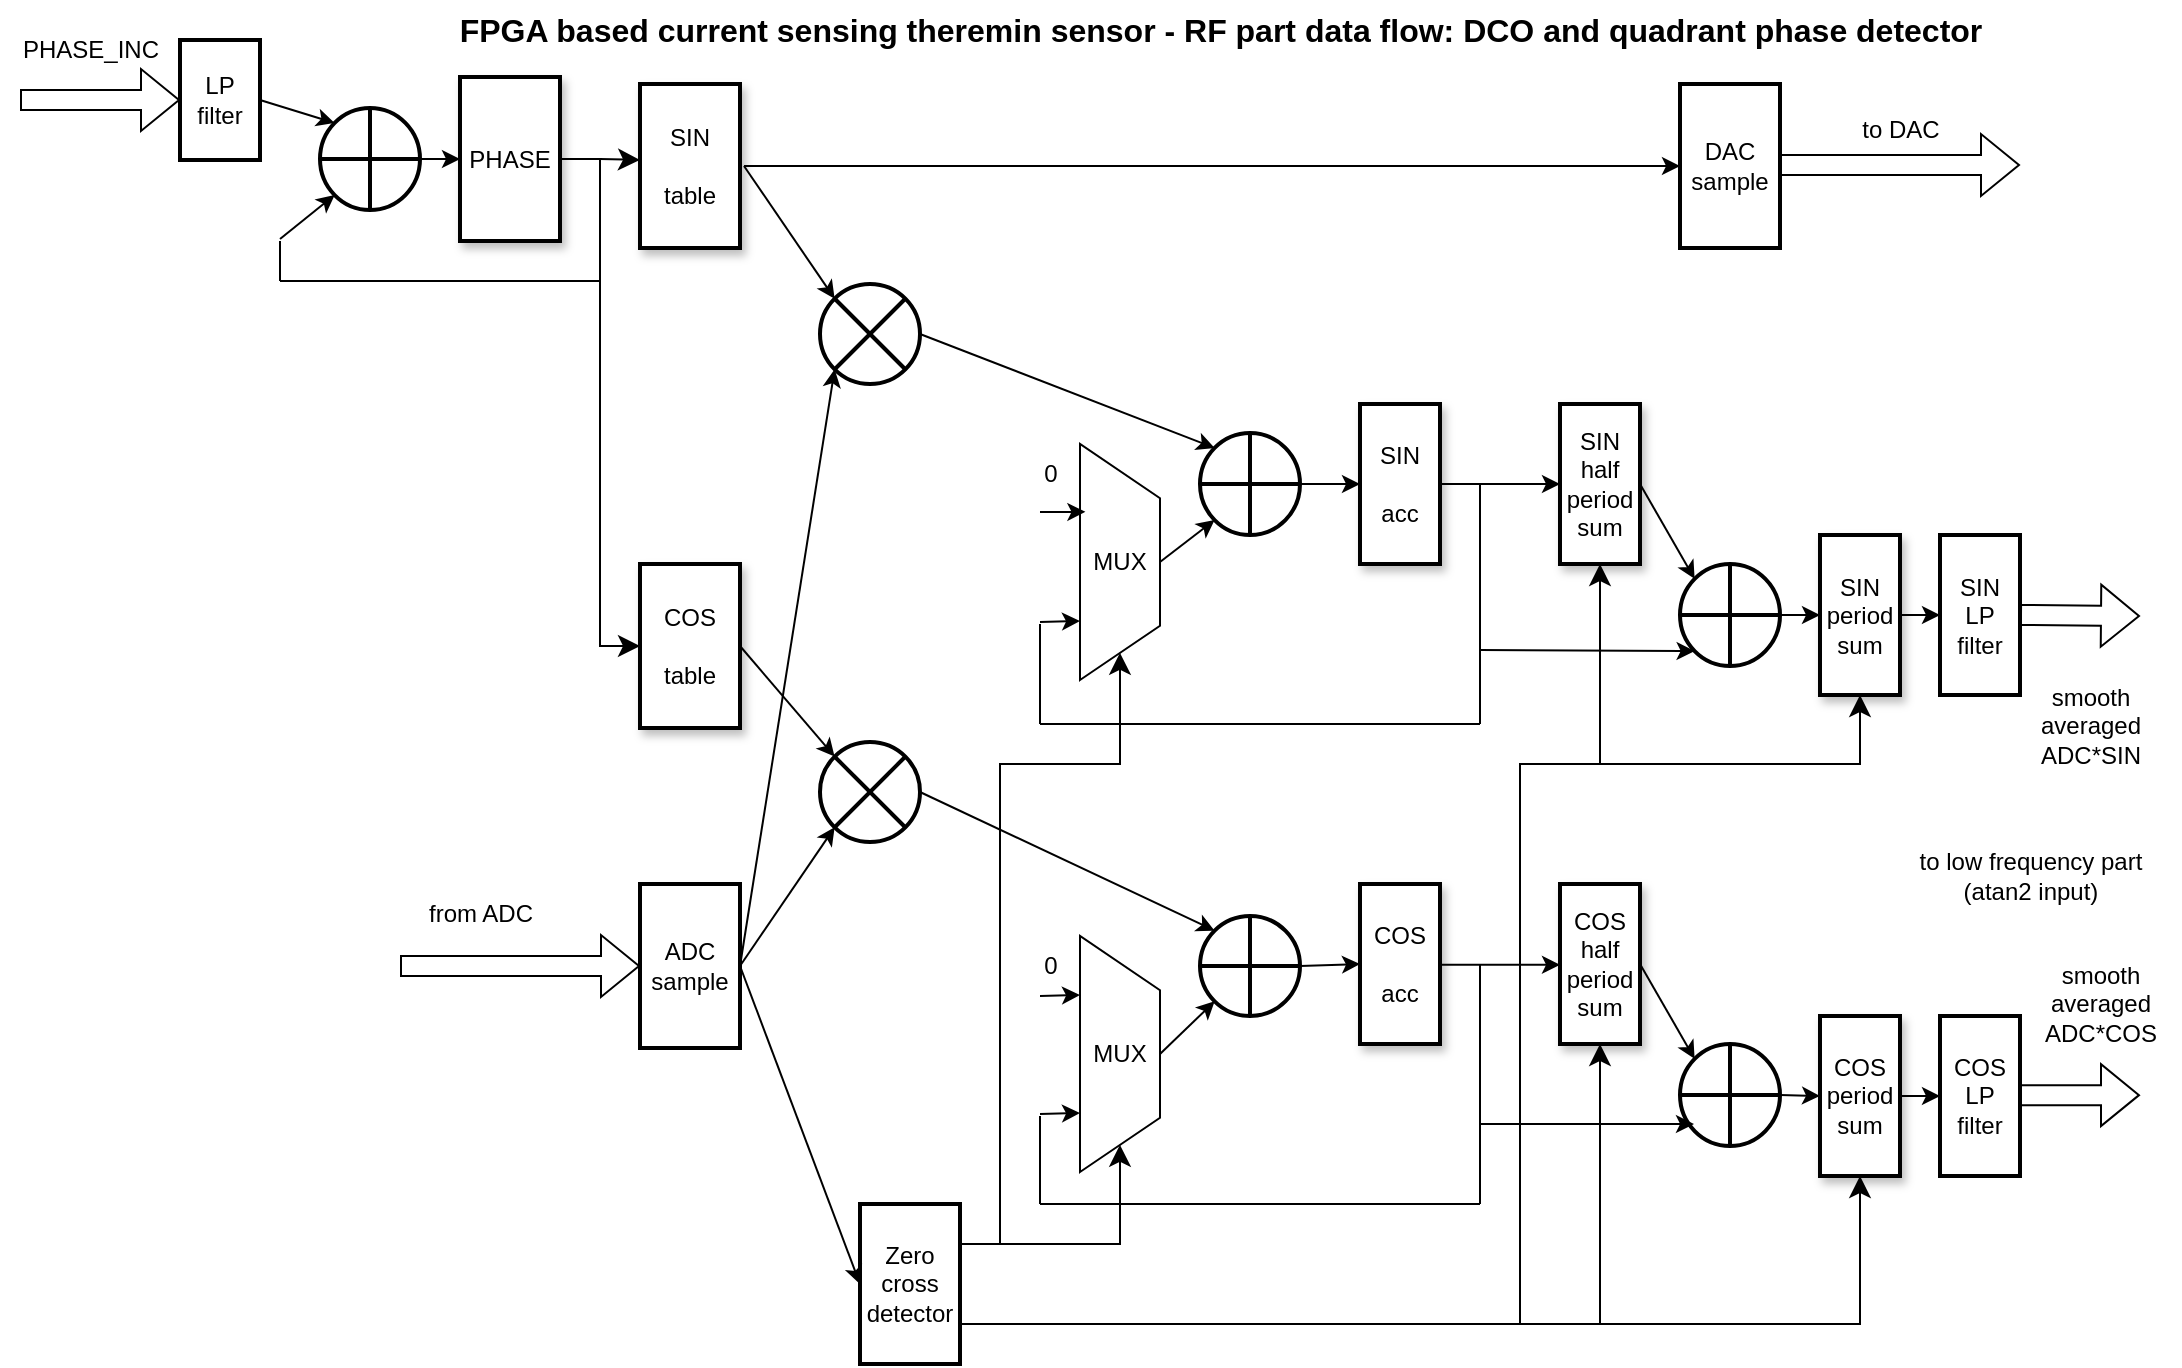 <mxfile version="22.1.16" type="device">
  <diagram name="Страница — 1" id="awgZQZ2jNbD-N3x762fQ">
    <mxGraphModel dx="2563" dy="1273" grid="1" gridSize="10" guides="1" tooltips="1" connect="1" arrows="1" fold="1" page="1" pageScale="1" pageWidth="1169" pageHeight="827" math="0" shadow="0">
      <root>
        <mxCell id="0" />
        <mxCell id="1" parent="0" />
        <mxCell id="49Ez8LQvkiXUo5bIbuk2-1" value="PHASE" style="rounded=0;whiteSpace=wrap;html=1;strokeWidth=2;shadow=1;" vertex="1" parent="1">
          <mxGeometry x="270" y="56.5" width="50" height="82" as="geometry" />
        </mxCell>
        <mxCell id="49Ez8LQvkiXUo5bIbuk2-2" value="LP &lt;br&gt;filter" style="rounded=0;whiteSpace=wrap;html=1;strokeWidth=2;" vertex="1" parent="1">
          <mxGeometry x="130" y="38" width="40" height="60" as="geometry" />
        </mxCell>
        <mxCell id="49Ez8LQvkiXUo5bIbuk2-3" value="" style="shape=flexArrow;endArrow=classic;html=1;rounded=0;entryX=0;entryY=0.5;entryDx=0;entryDy=0;" edge="1" parent="1" target="49Ez8LQvkiXUo5bIbuk2-2">
          <mxGeometry width="50" height="50" relative="1" as="geometry">
            <mxPoint x="50" y="68" as="sourcePoint" />
            <mxPoint x="130" y="67" as="targetPoint" />
          </mxGeometry>
        </mxCell>
        <mxCell id="49Ez8LQvkiXUo5bIbuk2-4" value="PHASE_INC" style="text;html=1;align=center;verticalAlign=middle;resizable=0;points=[];autosize=1;strokeColor=none;fillColor=none;" vertex="1" parent="1">
          <mxGeometry x="40" y="28" width="90" height="30" as="geometry" />
        </mxCell>
        <mxCell id="49Ez8LQvkiXUo5bIbuk2-9" style="edgeStyle=orthogonalEdgeStyle;rounded=0;orthogonalLoop=1;jettySize=auto;html=1;exitX=1;exitY=0.5;exitDx=0;exitDy=0;entryX=0;entryY=0.5;entryDx=0;entryDy=0;" edge="1" parent="1" source="49Ez8LQvkiXUo5bIbuk2-7" target="49Ez8LQvkiXUo5bIbuk2-1">
          <mxGeometry relative="1" as="geometry" />
        </mxCell>
        <mxCell id="49Ez8LQvkiXUo5bIbuk2-7" value="" style="shape=orEllipse;perimeter=ellipsePerimeter;whiteSpace=wrap;html=1;backgroundOutline=1;strokeWidth=2;shadow=0;" vertex="1" parent="1">
          <mxGeometry x="200" y="72" width="50" height="51" as="geometry" />
        </mxCell>
        <mxCell id="49Ez8LQvkiXUo5bIbuk2-12" value="SIN&lt;br&gt;&lt;br&gt;table" style="rounded=0;whiteSpace=wrap;html=1;strokeWidth=2;perimeterSpacing=2;shadow=1;" vertex="1" parent="1">
          <mxGeometry x="360" y="60" width="50" height="82" as="geometry" />
        </mxCell>
        <mxCell id="49Ez8LQvkiXUo5bIbuk2-13" value="COS&lt;br&gt;&lt;br&gt;table" style="rounded=0;whiteSpace=wrap;html=1;strokeWidth=2;shadow=1;" vertex="1" parent="1">
          <mxGeometry x="360" y="300" width="50" height="82" as="geometry" />
        </mxCell>
        <mxCell id="49Ez8LQvkiXUo5bIbuk2-15" value="" style="edgeStyle=elbowEdgeStyle;elbow=horizontal;endArrow=classic;html=1;curved=0;rounded=0;endSize=8;startSize=8;entryX=0;entryY=0.5;entryDx=0;entryDy=0;exitX=1;exitY=0.5;exitDx=0;exitDy=0;" edge="1" parent="1" source="49Ez8LQvkiXUo5bIbuk2-1">
          <mxGeometry width="50" height="50" relative="1" as="geometry">
            <mxPoint x="280" y="257" as="sourcePoint" />
            <mxPoint x="360" y="98" as="targetPoint" />
          </mxGeometry>
        </mxCell>
        <mxCell id="49Ez8LQvkiXUo5bIbuk2-16" value="" style="edgeStyle=elbowEdgeStyle;elbow=horizontal;endArrow=classic;html=1;curved=0;rounded=0;endSize=8;startSize=8;entryX=0;entryY=0.5;entryDx=0;entryDy=0;exitX=1;exitY=0.5;exitDx=0;exitDy=0;" edge="1" parent="1" source="49Ez8LQvkiXUo5bIbuk2-1" target="49Ez8LQvkiXUo5bIbuk2-13">
          <mxGeometry width="50" height="50" relative="1" as="geometry">
            <mxPoint x="230" y="320" as="sourcePoint" />
            <mxPoint x="280" y="270" as="targetPoint" />
          </mxGeometry>
        </mxCell>
        <mxCell id="49Ez8LQvkiXUo5bIbuk2-17" value="" style="shape=sumEllipse;perimeter=ellipsePerimeter;whiteSpace=wrap;html=1;backgroundOutline=1;strokeWidth=2;" vertex="1" parent="1">
          <mxGeometry x="450" y="160" width="50" height="50" as="geometry" />
        </mxCell>
        <mxCell id="49Ez8LQvkiXUo5bIbuk2-18" value="" style="shape=sumEllipse;perimeter=ellipsePerimeter;whiteSpace=wrap;html=1;backgroundOutline=1;strokeWidth=2;" vertex="1" parent="1">
          <mxGeometry x="450" y="389" width="50" height="50" as="geometry" />
        </mxCell>
        <mxCell id="49Ez8LQvkiXUo5bIbuk2-21" value="" style="endArrow=classic;html=1;rounded=0;entryX=0;entryY=0;entryDx=0;entryDy=0;exitX=1;exitY=0.5;exitDx=0;exitDy=0;" edge="1" parent="1" source="49Ez8LQvkiXUo5bIbuk2-12" target="49Ez8LQvkiXUo5bIbuk2-17">
          <mxGeometry width="50" height="50" relative="1" as="geometry">
            <mxPoint x="440" y="123" as="sourcePoint" />
            <mxPoint x="508.787" y="151.787" as="targetPoint" />
          </mxGeometry>
        </mxCell>
        <mxCell id="49Ez8LQvkiXUo5bIbuk2-22" value="" style="endArrow=classic;html=1;rounded=0;entryX=0;entryY=0;entryDx=0;entryDy=0;exitX=1;exitY=0.5;exitDx=0;exitDy=0;" edge="1" parent="1" source="49Ez8LQvkiXUo5bIbuk2-13" target="49Ez8LQvkiXUo5bIbuk2-18">
          <mxGeometry width="50" height="50" relative="1" as="geometry">
            <mxPoint x="440" y="390" as="sourcePoint" />
            <mxPoint x="495" y="424" as="targetPoint" />
          </mxGeometry>
        </mxCell>
        <mxCell id="49Ez8LQvkiXUo5bIbuk2-23" value="ADC&lt;br&gt;sample" style="rounded=0;whiteSpace=wrap;html=1;strokeWidth=2;" vertex="1" parent="1">
          <mxGeometry x="360" y="460" width="50" height="82" as="geometry" />
        </mxCell>
        <mxCell id="49Ez8LQvkiXUo5bIbuk2-24" value="MUX" style="verticalLabelPosition=middle;verticalAlign=middle;html=1;shape=trapezoid;perimeter=trapezoidPerimeter;whiteSpace=wrap;size=0.23;arcSize=10;flipV=1;labelPosition=center;align=center;direction=south;strokeWidth=1;" vertex="1" parent="1">
          <mxGeometry x="580" y="240" width="40" height="118" as="geometry" />
        </mxCell>
        <mxCell id="49Ez8LQvkiXUo5bIbuk2-25" value="SIN&lt;br&gt;&lt;br&gt;acc" style="rounded=0;whiteSpace=wrap;html=1;strokeWidth=2;glass=0;shadow=1;" vertex="1" parent="1">
          <mxGeometry x="720" y="220" width="40" height="80" as="geometry" />
        </mxCell>
        <mxCell id="49Ez8LQvkiXUo5bIbuk2-26" value="" style="shape=orEllipse;perimeter=ellipsePerimeter;whiteSpace=wrap;html=1;backgroundOutline=1;strokeWidth=2;" vertex="1" parent="1">
          <mxGeometry x="640" y="234.5" width="50" height="51" as="geometry" />
        </mxCell>
        <mxCell id="49Ez8LQvkiXUo5bIbuk2-27" value="" style="shape=flexArrow;endArrow=classic;html=1;rounded=0;entryX=0;entryY=0.5;entryDx=0;entryDy=0;" edge="1" parent="1" target="49Ez8LQvkiXUo5bIbuk2-23">
          <mxGeometry width="50" height="50" relative="1" as="geometry">
            <mxPoint x="240" y="501" as="sourcePoint" />
            <mxPoint x="370" y="524" as="targetPoint" />
          </mxGeometry>
        </mxCell>
        <mxCell id="49Ez8LQvkiXUo5bIbuk2-31" value="" style="endArrow=classic;html=1;rounded=0;entryX=0;entryY=1;entryDx=0;entryDy=0;exitX=1;exitY=0.5;exitDx=0;exitDy=0;" edge="1" parent="1" source="49Ez8LQvkiXUo5bIbuk2-23" target="49Ez8LQvkiXUo5bIbuk2-17">
          <mxGeometry width="50" height="50" relative="1" as="geometry">
            <mxPoint x="440" y="460" as="sourcePoint" />
            <mxPoint x="370" y="340" as="targetPoint" />
          </mxGeometry>
        </mxCell>
        <mxCell id="49Ez8LQvkiXUo5bIbuk2-32" value="" style="endArrow=classic;html=1;rounded=0;entryX=0;entryY=1;entryDx=0;entryDy=0;exitX=1;exitY=0.5;exitDx=0;exitDy=0;" edge="1" parent="1" source="49Ez8LQvkiXUo5bIbuk2-23" target="49Ez8LQvkiXUo5bIbuk2-18">
          <mxGeometry width="50" height="50" relative="1" as="geometry">
            <mxPoint x="440" y="514" as="sourcePoint" />
            <mxPoint x="490" y="464" as="targetPoint" />
          </mxGeometry>
        </mxCell>
        <mxCell id="49Ez8LQvkiXUo5bIbuk2-34" value="" style="endArrow=classic;html=1;rounded=0;entryX=0;entryY=1;entryDx=0;entryDy=0;exitX=0.5;exitY=0;exitDx=0;exitDy=0;" edge="1" parent="1" source="49Ez8LQvkiXUo5bIbuk2-24" target="49Ez8LQvkiXUo5bIbuk2-26">
          <mxGeometry width="50" height="50" relative="1" as="geometry">
            <mxPoint x="650" y="310" as="sourcePoint" />
            <mxPoint x="700" y="260" as="targetPoint" />
          </mxGeometry>
        </mxCell>
        <mxCell id="49Ez8LQvkiXUo5bIbuk2-35" value="" style="endArrow=none;html=1;rounded=0;" edge="1" parent="1">
          <mxGeometry width="50" height="50" relative="1" as="geometry">
            <mxPoint x="560" y="380" as="sourcePoint" />
            <mxPoint x="560" y="330" as="targetPoint" />
          </mxGeometry>
        </mxCell>
        <mxCell id="49Ez8LQvkiXUo5bIbuk2-36" value="" style="endArrow=classic;html=1;rounded=0;entryX=0.75;entryY=1;entryDx=0;entryDy=0;" edge="1" parent="1" target="49Ez8LQvkiXUo5bIbuk2-24">
          <mxGeometry width="50" height="50" relative="1" as="geometry">
            <mxPoint x="560" y="329" as="sourcePoint" />
            <mxPoint x="610" y="322" as="targetPoint" />
          </mxGeometry>
        </mxCell>
        <mxCell id="49Ez8LQvkiXUo5bIbuk2-37" value="" style="endArrow=none;html=1;rounded=0;" edge="1" parent="1">
          <mxGeometry width="50" height="50" relative="1" as="geometry">
            <mxPoint x="560" y="380" as="sourcePoint" />
            <mxPoint x="780" y="380" as="targetPoint" />
          </mxGeometry>
        </mxCell>
        <mxCell id="49Ez8LQvkiXUo5bIbuk2-39" value="" style="endArrow=none;html=1;rounded=0;" edge="1" parent="1">
          <mxGeometry width="50" height="50" relative="1" as="geometry">
            <mxPoint x="780" y="380" as="sourcePoint" />
            <mxPoint x="780" y="260" as="targetPoint" />
          </mxGeometry>
        </mxCell>
        <mxCell id="49Ez8LQvkiXUo5bIbuk2-40" value="" style="endArrow=classic;html=1;rounded=0;entryX=0;entryY=0.5;entryDx=0;entryDy=0;exitX=1;exitY=0.5;exitDx=0;exitDy=0;" edge="1" parent="1" source="49Ez8LQvkiXUo5bIbuk2-26" target="49Ez8LQvkiXUo5bIbuk2-25">
          <mxGeometry width="50" height="50" relative="1" as="geometry">
            <mxPoint x="750" y="230" as="sourcePoint" />
            <mxPoint x="800" y="180" as="targetPoint" />
          </mxGeometry>
        </mxCell>
        <mxCell id="49Ez8LQvkiXUo5bIbuk2-43" value="" style="endArrow=classic;html=1;rounded=0;entryX=0;entryY=0;entryDx=0;entryDy=0;exitX=1;exitY=0.5;exitDx=0;exitDy=0;" edge="1" parent="1" source="49Ez8LQvkiXUo5bIbuk2-17" target="49Ez8LQvkiXUo5bIbuk2-26">
          <mxGeometry width="50" height="50" relative="1" as="geometry">
            <mxPoint x="580" y="170" as="sourcePoint" />
            <mxPoint x="610" y="140" as="targetPoint" />
          </mxGeometry>
        </mxCell>
        <mxCell id="49Ez8LQvkiXUo5bIbuk2-44" value="" style="endArrow=classic;html=1;rounded=0;entryX=1.09;entryY=1.131;entryDx=0;entryDy=0;entryPerimeter=0;" edge="1" parent="1" target="49Ez8LQvkiXUo5bIbuk2-45">
          <mxGeometry width="50" height="50" relative="1" as="geometry">
            <mxPoint x="560" y="274" as="sourcePoint" />
            <mxPoint x="610" y="270" as="targetPoint" />
          </mxGeometry>
        </mxCell>
        <mxCell id="49Ez8LQvkiXUo5bIbuk2-45" value="0" style="text;html=1;align=center;verticalAlign=middle;resizable=0;points=[];autosize=1;strokeColor=none;fillColor=none;" vertex="1" parent="1">
          <mxGeometry x="550" y="240" width="30" height="30" as="geometry" />
        </mxCell>
        <mxCell id="49Ez8LQvkiXUo5bIbuk2-46" value="MUX" style="verticalLabelPosition=middle;verticalAlign=middle;html=1;shape=trapezoid;perimeter=trapezoidPerimeter;whiteSpace=wrap;size=0.23;arcSize=10;flipV=1;labelPosition=center;align=center;direction=south;strokeWidth=1;" vertex="1" parent="1">
          <mxGeometry x="580" y="486" width="40" height="118" as="geometry" />
        </mxCell>
        <mxCell id="49Ez8LQvkiXUo5bIbuk2-47" value="COS&lt;br&gt;&lt;br&gt;acc" style="rounded=0;whiteSpace=wrap;html=1;strokeWidth=2;shadow=1;" vertex="1" parent="1">
          <mxGeometry x="720" y="460" width="40" height="80" as="geometry" />
        </mxCell>
        <mxCell id="49Ez8LQvkiXUo5bIbuk2-48" value="" style="shape=orEllipse;perimeter=ellipsePerimeter;whiteSpace=wrap;html=1;backgroundOutline=1;strokeWidth=2;" vertex="1" parent="1">
          <mxGeometry x="640" y="476" width="50" height="50" as="geometry" />
        </mxCell>
        <mxCell id="49Ez8LQvkiXUo5bIbuk2-49" value="" style="endArrow=classic;html=1;rounded=0;entryX=0;entryY=1;entryDx=0;entryDy=0;exitX=0.5;exitY=0;exitDx=0;exitDy=0;" edge="1" parent="1" source="49Ez8LQvkiXUo5bIbuk2-46" target="49Ez8LQvkiXUo5bIbuk2-48">
          <mxGeometry width="50" height="50" relative="1" as="geometry">
            <mxPoint x="650" y="556" as="sourcePoint" />
            <mxPoint x="700" y="506" as="targetPoint" />
          </mxGeometry>
        </mxCell>
        <mxCell id="49Ez8LQvkiXUo5bIbuk2-50" value="" style="endArrow=none;html=1;rounded=0;" edge="1" parent="1">
          <mxGeometry width="50" height="50" relative="1" as="geometry">
            <mxPoint x="560" y="620" as="sourcePoint" />
            <mxPoint x="560" y="576" as="targetPoint" />
          </mxGeometry>
        </mxCell>
        <mxCell id="49Ez8LQvkiXUo5bIbuk2-51" value="" style="endArrow=classic;html=1;rounded=0;entryX=0.75;entryY=1;entryDx=0;entryDy=0;" edge="1" parent="1" target="49Ez8LQvkiXUo5bIbuk2-46">
          <mxGeometry width="50" height="50" relative="1" as="geometry">
            <mxPoint x="560" y="575" as="sourcePoint" />
            <mxPoint x="610" y="568" as="targetPoint" />
          </mxGeometry>
        </mxCell>
        <mxCell id="49Ez8LQvkiXUo5bIbuk2-52" value="" style="endArrow=none;html=1;rounded=0;" edge="1" parent="1">
          <mxGeometry width="50" height="50" relative="1" as="geometry">
            <mxPoint x="560" y="620" as="sourcePoint" />
            <mxPoint x="780" y="620" as="targetPoint" />
          </mxGeometry>
        </mxCell>
        <mxCell id="49Ez8LQvkiXUo5bIbuk2-54" value="" style="endArrow=none;html=1;rounded=0;" edge="1" parent="1">
          <mxGeometry width="50" height="50" relative="1" as="geometry">
            <mxPoint x="780" y="620" as="sourcePoint" />
            <mxPoint x="780" y="500" as="targetPoint" />
          </mxGeometry>
        </mxCell>
        <mxCell id="49Ez8LQvkiXUo5bIbuk2-55" value="" style="endArrow=classic;html=1;rounded=0;entryX=0;entryY=0.5;entryDx=0;entryDy=0;exitX=1;exitY=0.5;exitDx=0;exitDy=0;" edge="1" parent="1" source="49Ez8LQvkiXUo5bIbuk2-48" target="49Ez8LQvkiXUo5bIbuk2-47">
          <mxGeometry width="50" height="50" relative="1" as="geometry">
            <mxPoint x="750" y="476" as="sourcePoint" />
            <mxPoint x="800" y="426" as="targetPoint" />
          </mxGeometry>
        </mxCell>
        <mxCell id="49Ez8LQvkiXUo5bIbuk2-56" value="" style="endArrow=classic;html=1;rounded=0;entryX=0;entryY=0;entryDx=0;entryDy=0;exitX=1;exitY=0.5;exitDx=0;exitDy=0;" edge="1" parent="1" target="49Ez8LQvkiXUo5bIbuk2-48" source="49Ez8LQvkiXUo5bIbuk2-18">
          <mxGeometry width="50" height="50" relative="1" as="geometry">
            <mxPoint x="560" y="434" as="sourcePoint" />
            <mxPoint x="610" y="386" as="targetPoint" />
          </mxGeometry>
        </mxCell>
        <mxCell id="49Ez8LQvkiXUo5bIbuk2-57" value="" style="endArrow=classic;html=1;rounded=0;entryX=0.25;entryY=1;entryDx=0;entryDy=0;" edge="1" parent="1" target="49Ez8LQvkiXUo5bIbuk2-46">
          <mxGeometry width="50" height="50" relative="1" as="geometry">
            <mxPoint x="560" y="516" as="sourcePoint" />
            <mxPoint x="610" y="516" as="targetPoint" />
          </mxGeometry>
        </mxCell>
        <mxCell id="49Ez8LQvkiXUo5bIbuk2-58" value="0" style="text;html=1;align=center;verticalAlign=middle;resizable=0;points=[];autosize=1;strokeColor=none;fillColor=none;" vertex="1" parent="1">
          <mxGeometry x="550" y="486" width="30" height="30" as="geometry" />
        </mxCell>
        <mxCell id="49Ez8LQvkiXUo5bIbuk2-59" value="DAC&lt;br&gt;sample" style="rounded=0;whiteSpace=wrap;html=1;strokeWidth=2;" vertex="1" parent="1">
          <mxGeometry x="880" y="60" width="50" height="82" as="geometry" />
        </mxCell>
        <mxCell id="49Ez8LQvkiXUo5bIbuk2-60" value="" style="endArrow=classic;html=1;rounded=0;entryX=0;entryY=0.5;entryDx=0;entryDy=0;exitX=1;exitY=0.5;exitDx=0;exitDy=0;" edge="1" parent="1" source="49Ez8LQvkiXUo5bIbuk2-12" target="49Ez8LQvkiXUo5bIbuk2-59">
          <mxGeometry width="50" height="50" relative="1" as="geometry">
            <mxPoint x="461" y="68" as="sourcePoint" />
            <mxPoint x="560" y="134" as="targetPoint" />
          </mxGeometry>
        </mxCell>
        <mxCell id="49Ez8LQvkiXUo5bIbuk2-61" value="" style="shape=flexArrow;endArrow=classic;html=1;rounded=0;entryX=0;entryY=0.5;entryDx=0;entryDy=0;" edge="1" parent="1">
          <mxGeometry width="50" height="50" relative="1" as="geometry">
            <mxPoint x="930" y="100.5" as="sourcePoint" />
            <mxPoint x="1050" y="100.5" as="targetPoint" />
          </mxGeometry>
        </mxCell>
        <mxCell id="49Ez8LQvkiXUo5bIbuk2-62" value="" style="endArrow=classic;html=1;rounded=0;entryX=0;entryY=0;entryDx=0;entryDy=0;exitX=1;exitY=0.5;exitDx=0;exitDy=0;" edge="1" parent="1" source="49Ez8LQvkiXUo5bIbuk2-2" target="49Ez8LQvkiXUo5bIbuk2-7">
          <mxGeometry width="50" height="50" relative="1" as="geometry">
            <mxPoint x="140" y="37.5" as="sourcePoint" />
            <mxPoint x="190" y="-12.5" as="targetPoint" />
          </mxGeometry>
        </mxCell>
        <mxCell id="49Ez8LQvkiXUo5bIbuk2-63" value="" style="endArrow=none;html=1;rounded=0;" edge="1" parent="1">
          <mxGeometry width="50" height="50" relative="1" as="geometry">
            <mxPoint x="180" y="158.5" as="sourcePoint" />
            <mxPoint x="340" y="158.5" as="targetPoint" />
          </mxGeometry>
        </mxCell>
        <mxCell id="49Ez8LQvkiXUo5bIbuk2-64" value="" style="endArrow=none;html=1;rounded=0;" edge="1" parent="1">
          <mxGeometry width="50" height="50" relative="1" as="geometry">
            <mxPoint x="180" y="158.5" as="sourcePoint" />
            <mxPoint x="180" y="138.5" as="targetPoint" />
          </mxGeometry>
        </mxCell>
        <mxCell id="49Ez8LQvkiXUo5bIbuk2-65" value="" style="endArrow=classic;html=1;rounded=0;entryX=0;entryY=1;entryDx=0;entryDy=0;" edge="1" parent="1" target="49Ez8LQvkiXUo5bIbuk2-7">
          <mxGeometry width="50" height="50" relative="1" as="geometry">
            <mxPoint x="180" y="137.5" as="sourcePoint" />
            <mxPoint x="140" y="127.5" as="targetPoint" />
          </mxGeometry>
        </mxCell>
        <mxCell id="49Ez8LQvkiXUo5bIbuk2-66" value="from ADC" style="text;html=1;align=center;verticalAlign=middle;resizable=0;points=[];autosize=1;strokeColor=none;fillColor=none;" vertex="1" parent="1">
          <mxGeometry x="240" y="460" width="80" height="30" as="geometry" />
        </mxCell>
        <mxCell id="49Ez8LQvkiXUo5bIbuk2-67" value="to DAC" style="text;html=1;align=center;verticalAlign=middle;resizable=0;points=[];autosize=1;strokeColor=none;fillColor=none;" vertex="1" parent="1">
          <mxGeometry x="960" y="68" width="60" height="30" as="geometry" />
        </mxCell>
        <mxCell id="49Ez8LQvkiXUo5bIbuk2-68" value="Zero&lt;br&gt;cross&lt;br&gt;detector" style="rounded=0;whiteSpace=wrap;html=1;strokeWidth=2;" vertex="1" parent="1">
          <mxGeometry x="470" y="620" width="50" height="80" as="geometry" />
        </mxCell>
        <mxCell id="49Ez8LQvkiXUo5bIbuk2-69" value="" style="endArrow=classic;html=1;rounded=0;entryX=0;entryY=0.5;entryDx=0;entryDy=0;exitX=1;exitY=0.5;exitDx=0;exitDy=0;" edge="1" parent="1" source="49Ez8LQvkiXUo5bIbuk2-23" target="49Ez8LQvkiXUo5bIbuk2-68">
          <mxGeometry width="50" height="50" relative="1" as="geometry">
            <mxPoint x="410" y="520" as="sourcePoint" />
            <mxPoint x="840" y="500" as="targetPoint" />
          </mxGeometry>
        </mxCell>
        <mxCell id="49Ez8LQvkiXUo5bIbuk2-70" value="" style="edgeStyle=elbowEdgeStyle;elbow=horizontal;endArrow=classic;html=1;curved=0;rounded=0;endSize=8;startSize=8;exitX=1;exitY=0.25;exitDx=0;exitDy=0;entryX=1;entryY=0.5;entryDx=0;entryDy=0;" edge="1" parent="1" source="49Ez8LQvkiXUo5bIbuk2-68" target="49Ez8LQvkiXUo5bIbuk2-46">
          <mxGeometry width="50" height="50" relative="1" as="geometry">
            <mxPoint x="790" y="550" as="sourcePoint" />
            <mxPoint x="840" y="500" as="targetPoint" />
            <Array as="points">
              <mxPoint x="600" y="630" />
            </Array>
          </mxGeometry>
        </mxCell>
        <mxCell id="49Ez8LQvkiXUo5bIbuk2-72" value="" style="edgeStyle=elbowEdgeStyle;elbow=vertical;endArrow=classic;html=1;curved=0;rounded=0;endSize=8;startSize=8;entryX=1;entryY=0.5;entryDx=0;entryDy=0;" edge="1" parent="1" target="49Ez8LQvkiXUo5bIbuk2-24">
          <mxGeometry width="50" height="50" relative="1" as="geometry">
            <mxPoint x="540" y="640" as="sourcePoint" />
            <mxPoint x="840" y="500" as="targetPoint" />
            <Array as="points">
              <mxPoint x="580" y="400" />
            </Array>
          </mxGeometry>
        </mxCell>
        <mxCell id="49Ez8LQvkiXUo5bIbuk2-73" value="COS&lt;br&gt;half&lt;br&gt;period&lt;br&gt;sum" style="rounded=0;whiteSpace=wrap;html=1;strokeWidth=2;shadow=1;" vertex="1" parent="1">
          <mxGeometry x="820" y="460" width="40" height="80" as="geometry" />
        </mxCell>
        <mxCell id="49Ez8LQvkiXUo5bIbuk2-74" value="SIN&lt;br&gt;half&lt;br&gt;period&lt;br&gt;sum" style="rounded=0;whiteSpace=wrap;html=1;strokeWidth=2;shadow=1;" vertex="1" parent="1">
          <mxGeometry x="820" y="220" width="40" height="80" as="geometry" />
        </mxCell>
        <mxCell id="49Ez8LQvkiXUo5bIbuk2-91" style="edgeStyle=orthogonalEdgeStyle;rounded=0;orthogonalLoop=1;jettySize=auto;html=1;exitX=1;exitY=0.5;exitDx=0;exitDy=0;entryX=0;entryY=0.5;entryDx=0;entryDy=0;" edge="1" parent="1" source="49Ez8LQvkiXUo5bIbuk2-75" target="49Ez8LQvkiXUo5bIbuk2-82">
          <mxGeometry relative="1" as="geometry" />
        </mxCell>
        <mxCell id="49Ez8LQvkiXUo5bIbuk2-75" value="" style="shape=orEllipse;perimeter=ellipsePerimeter;whiteSpace=wrap;html=1;backgroundOutline=1;strokeWidth=2;" vertex="1" parent="1">
          <mxGeometry x="880" y="300" width="50" height="51" as="geometry" />
        </mxCell>
        <mxCell id="49Ez8LQvkiXUo5bIbuk2-76" value="" style="edgeStyle=elbowEdgeStyle;elbow=horizontal;endArrow=classic;html=1;curved=0;rounded=0;endSize=8;startSize=8;exitX=1;exitY=0.75;exitDx=0;exitDy=0;entryX=0.5;entryY=1;entryDx=0;entryDy=0;" edge="1" parent="1" source="49Ez8LQvkiXUo5bIbuk2-68" target="49Ez8LQvkiXUo5bIbuk2-73">
          <mxGeometry width="50" height="50" relative="1" as="geometry">
            <mxPoint x="530" y="671" as="sourcePoint" />
            <mxPoint x="610" y="600" as="targetPoint" />
            <Array as="points">
              <mxPoint x="840" y="600" />
            </Array>
          </mxGeometry>
        </mxCell>
        <mxCell id="49Ez8LQvkiXUo5bIbuk2-77" value="" style="endArrow=classic;html=1;rounded=0;entryX=0;entryY=0.5;entryDx=0;entryDy=0;" edge="1" parent="1" target="49Ez8LQvkiXUo5bIbuk2-74">
          <mxGeometry width="50" height="50" relative="1" as="geometry">
            <mxPoint x="760" y="260" as="sourcePoint" />
            <mxPoint x="810" y="210" as="targetPoint" />
          </mxGeometry>
        </mxCell>
        <mxCell id="49Ez8LQvkiXUo5bIbuk2-78" value="" style="endArrow=classic;html=1;rounded=0;entryX=0;entryY=0.5;entryDx=0;entryDy=0;" edge="1" parent="1">
          <mxGeometry width="50" height="50" relative="1" as="geometry">
            <mxPoint x="760" y="500.41" as="sourcePoint" />
            <mxPoint x="820" y="500.41" as="targetPoint" />
          </mxGeometry>
        </mxCell>
        <mxCell id="49Ez8LQvkiXUo5bIbuk2-79" value="" style="edgeStyle=elbowEdgeStyle;elbow=vertical;endArrow=classic;html=1;curved=0;rounded=0;endSize=8;startSize=8;entryX=0.5;entryY=1;entryDx=0;entryDy=0;" edge="1" parent="1" target="49Ez8LQvkiXUo5bIbuk2-74">
          <mxGeometry width="50" height="50" relative="1" as="geometry">
            <mxPoint x="800" y="680" as="sourcePoint" />
            <mxPoint x="1040" y="430" as="targetPoint" />
            <Array as="points">
              <mxPoint x="910" y="400" />
            </Array>
          </mxGeometry>
        </mxCell>
        <mxCell id="49Ez8LQvkiXUo5bIbuk2-80" value="" style="endArrow=classic;html=1;rounded=0;exitX=1;exitY=0.5;exitDx=0;exitDy=0;entryX=0;entryY=0;entryDx=0;entryDy=0;" edge="1" parent="1" source="49Ez8LQvkiXUo5bIbuk2-74" target="49Ez8LQvkiXUo5bIbuk2-75">
          <mxGeometry width="50" height="50" relative="1" as="geometry">
            <mxPoint x="990" y="480" as="sourcePoint" />
            <mxPoint x="1040" y="430" as="targetPoint" />
          </mxGeometry>
        </mxCell>
        <mxCell id="49Ez8LQvkiXUo5bIbuk2-81" value="" style="endArrow=classic;html=1;rounded=0;entryX=0;entryY=1;entryDx=0;entryDy=0;" edge="1" parent="1" target="49Ez8LQvkiXUo5bIbuk2-75">
          <mxGeometry width="50" height="50" relative="1" as="geometry">
            <mxPoint x="780" y="343" as="sourcePoint" />
            <mxPoint x="1050" y="420" as="targetPoint" />
          </mxGeometry>
        </mxCell>
        <mxCell id="49Ez8LQvkiXUo5bIbuk2-82" value="SIN&lt;br&gt;period&lt;br&gt;sum" style="rounded=0;whiteSpace=wrap;html=1;strokeWidth=2;shadow=1;" vertex="1" parent="1">
          <mxGeometry x="950" y="285.5" width="40" height="80" as="geometry" />
        </mxCell>
        <mxCell id="49Ez8LQvkiXUo5bIbuk2-83" value="COS&lt;br&gt;period&lt;br&gt;sum" style="rounded=0;whiteSpace=wrap;html=1;strokeWidth=2;shadow=1;" vertex="1" parent="1">
          <mxGeometry x="950" y="526" width="40" height="80" as="geometry" />
        </mxCell>
        <mxCell id="49Ez8LQvkiXUo5bIbuk2-84" value="" style="shape=orEllipse;perimeter=ellipsePerimeter;whiteSpace=wrap;html=1;backgroundOutline=1;strokeWidth=2;" vertex="1" parent="1">
          <mxGeometry x="880" y="540" width="50" height="51" as="geometry" />
        </mxCell>
        <mxCell id="49Ez8LQvkiXUo5bIbuk2-85" value="" style="endArrow=classic;html=1;rounded=0;exitX=1;exitY=0.5;exitDx=0;exitDy=0;entryX=0;entryY=0;entryDx=0;entryDy=0;" edge="1" parent="1" source="49Ez8LQvkiXUo5bIbuk2-73" target="49Ez8LQvkiXUo5bIbuk2-84">
          <mxGeometry width="50" height="50" relative="1" as="geometry">
            <mxPoint x="990" y="480" as="sourcePoint" />
            <mxPoint x="1040" y="430" as="targetPoint" />
          </mxGeometry>
        </mxCell>
        <mxCell id="49Ez8LQvkiXUo5bIbuk2-86" value="" style="endArrow=classic;html=1;rounded=0;entryX=0;entryY=1;entryDx=0;entryDy=0;" edge="1" parent="1">
          <mxGeometry width="50" height="50" relative="1" as="geometry">
            <mxPoint x="780" y="580" as="sourcePoint" />
            <mxPoint x="887" y="580" as="targetPoint" />
          </mxGeometry>
        </mxCell>
        <mxCell id="49Ez8LQvkiXUo5bIbuk2-87" value="" style="edgeStyle=elbowEdgeStyle;elbow=vertical;endArrow=classic;html=1;curved=0;rounded=0;endSize=8;startSize=8;entryX=0.5;entryY=1;entryDx=0;entryDy=0;" edge="1" parent="1" target="49Ez8LQvkiXUo5bIbuk2-82">
          <mxGeometry width="50" height="50" relative="1" as="geometry">
            <mxPoint x="840" y="400" as="sourcePoint" />
            <mxPoint x="1040" y="430" as="targetPoint" />
            <Array as="points">
              <mxPoint x="900" y="400" />
            </Array>
          </mxGeometry>
        </mxCell>
        <mxCell id="49Ez8LQvkiXUo5bIbuk2-88" value="" style="edgeStyle=elbowEdgeStyle;elbow=vertical;endArrow=classic;html=1;curved=0;rounded=0;endSize=8;startSize=8;entryX=0.5;entryY=1;entryDx=0;entryDy=0;" edge="1" parent="1" target="49Ez8LQvkiXUo5bIbuk2-83">
          <mxGeometry width="50" height="50" relative="1" as="geometry">
            <mxPoint x="840" y="680" as="sourcePoint" />
            <mxPoint x="1040" y="430" as="targetPoint" />
            <Array as="points">
              <mxPoint x="910" y="680" />
            </Array>
          </mxGeometry>
        </mxCell>
        <mxCell id="49Ez8LQvkiXUo5bIbuk2-89" value="" style="endArrow=classic;html=1;rounded=0;entryX=0;entryY=0.5;entryDx=0;entryDy=0;exitX=1;exitY=0.5;exitDx=0;exitDy=0;" edge="1" parent="1" source="49Ez8LQvkiXUo5bIbuk2-84" target="49Ez8LQvkiXUo5bIbuk2-83">
          <mxGeometry width="50" height="50" relative="1" as="geometry">
            <mxPoint x="930" y="570" as="sourcePoint" />
            <mxPoint x="980" y="520" as="targetPoint" />
          </mxGeometry>
        </mxCell>
        <mxCell id="49Ez8LQvkiXUo5bIbuk2-92" value="COS&lt;br&gt;LP&lt;br&gt;filter" style="rounded=0;whiteSpace=wrap;html=1;strokeWidth=2;" vertex="1" parent="1">
          <mxGeometry x="1010" y="526" width="40" height="80" as="geometry" />
        </mxCell>
        <mxCell id="49Ez8LQvkiXUo5bIbuk2-93" value="SIN&lt;br&gt;LP&lt;br&gt;filter" style="rounded=0;whiteSpace=wrap;html=1;strokeWidth=2;" vertex="1" parent="1">
          <mxGeometry x="1010" y="285.5" width="40" height="80" as="geometry" />
        </mxCell>
        <mxCell id="49Ez8LQvkiXUo5bIbuk2-94" value="" style="endArrow=classic;html=1;rounded=0;entryX=0;entryY=0.5;entryDx=0;entryDy=0;exitX=1;exitY=0.5;exitDx=0;exitDy=0;" edge="1" parent="1" source="49Ez8LQvkiXUo5bIbuk2-82" target="49Ez8LQvkiXUo5bIbuk2-93">
          <mxGeometry width="50" height="50" relative="1" as="geometry">
            <mxPoint x="990" y="331" as="sourcePoint" />
            <mxPoint x="1040" y="281" as="targetPoint" />
          </mxGeometry>
        </mxCell>
        <mxCell id="49Ez8LQvkiXUo5bIbuk2-95" value="" style="shape=flexArrow;endArrow=classic;html=1;rounded=0;exitX=1;exitY=0.5;exitDx=0;exitDy=0;" edge="1" parent="1" source="49Ez8LQvkiXUo5bIbuk2-93">
          <mxGeometry width="50" height="50" relative="1" as="geometry">
            <mxPoint x="1050" y="331" as="sourcePoint" />
            <mxPoint x="1110" y="326" as="targetPoint" />
          </mxGeometry>
        </mxCell>
        <mxCell id="49Ez8LQvkiXUo5bIbuk2-96" value="" style="shape=flexArrow;endArrow=classic;html=1;rounded=0;exitX=1;exitY=0.5;exitDx=0;exitDy=0;" edge="1" parent="1">
          <mxGeometry width="50" height="50" relative="1" as="geometry">
            <mxPoint x="1050" y="565.57" as="sourcePoint" />
            <mxPoint x="1110" y="565.57" as="targetPoint" />
          </mxGeometry>
        </mxCell>
        <mxCell id="49Ez8LQvkiXUo5bIbuk2-97" value="to low frequency part&lt;br&gt;(atan2 input)" style="text;html=1;align=center;verticalAlign=middle;resizable=0;points=[];autosize=1;strokeColor=none;fillColor=none;" vertex="1" parent="1">
          <mxGeometry x="990" y="436" width="130" height="40" as="geometry" />
        </mxCell>
        <mxCell id="49Ez8LQvkiXUo5bIbuk2-98" value="smooth &lt;br&gt;averaged&lt;br&gt;ADC*SIN" style="text;html=1;align=center;verticalAlign=middle;resizable=0;points=[];autosize=1;strokeColor=none;fillColor=none;" vertex="1" parent="1">
          <mxGeometry x="1050" y="351" width="70" height="60" as="geometry" />
        </mxCell>
        <mxCell id="49Ez8LQvkiXUo5bIbuk2-99" value="smooth &lt;br&gt;averaged&lt;br&gt;ADC*COS" style="text;html=1;align=center;verticalAlign=middle;resizable=0;points=[];autosize=1;strokeColor=none;fillColor=none;" vertex="1" parent="1">
          <mxGeometry x="1050" y="490" width="80" height="60" as="geometry" />
        </mxCell>
        <mxCell id="49Ez8LQvkiXUo5bIbuk2-100" value="" style="endArrow=classic;html=1;rounded=0;entryX=0;entryY=0.5;entryDx=0;entryDy=0;" edge="1" parent="1" target="49Ez8LQvkiXUo5bIbuk2-92">
          <mxGeometry width="50" height="50" relative="1" as="geometry">
            <mxPoint x="990" y="566" as="sourcePoint" />
            <mxPoint x="1040" y="516" as="targetPoint" />
          </mxGeometry>
        </mxCell>
        <mxCell id="49Ez8LQvkiXUo5bIbuk2-101" value="&lt;font style=&quot;font-size: 16px;&quot;&gt;&lt;b&gt;FPGA based current sensing theremin sensor - RF part data flow: DCO and quadrant phase detector&lt;/b&gt;&lt;/font&gt;" style="text;html=1;align=center;verticalAlign=middle;resizable=0;points=[];autosize=1;strokeColor=none;fillColor=none;" vertex="1" parent="1">
          <mxGeometry x="260" y="18" width="780" height="30" as="geometry" />
        </mxCell>
      </root>
    </mxGraphModel>
  </diagram>
</mxfile>
